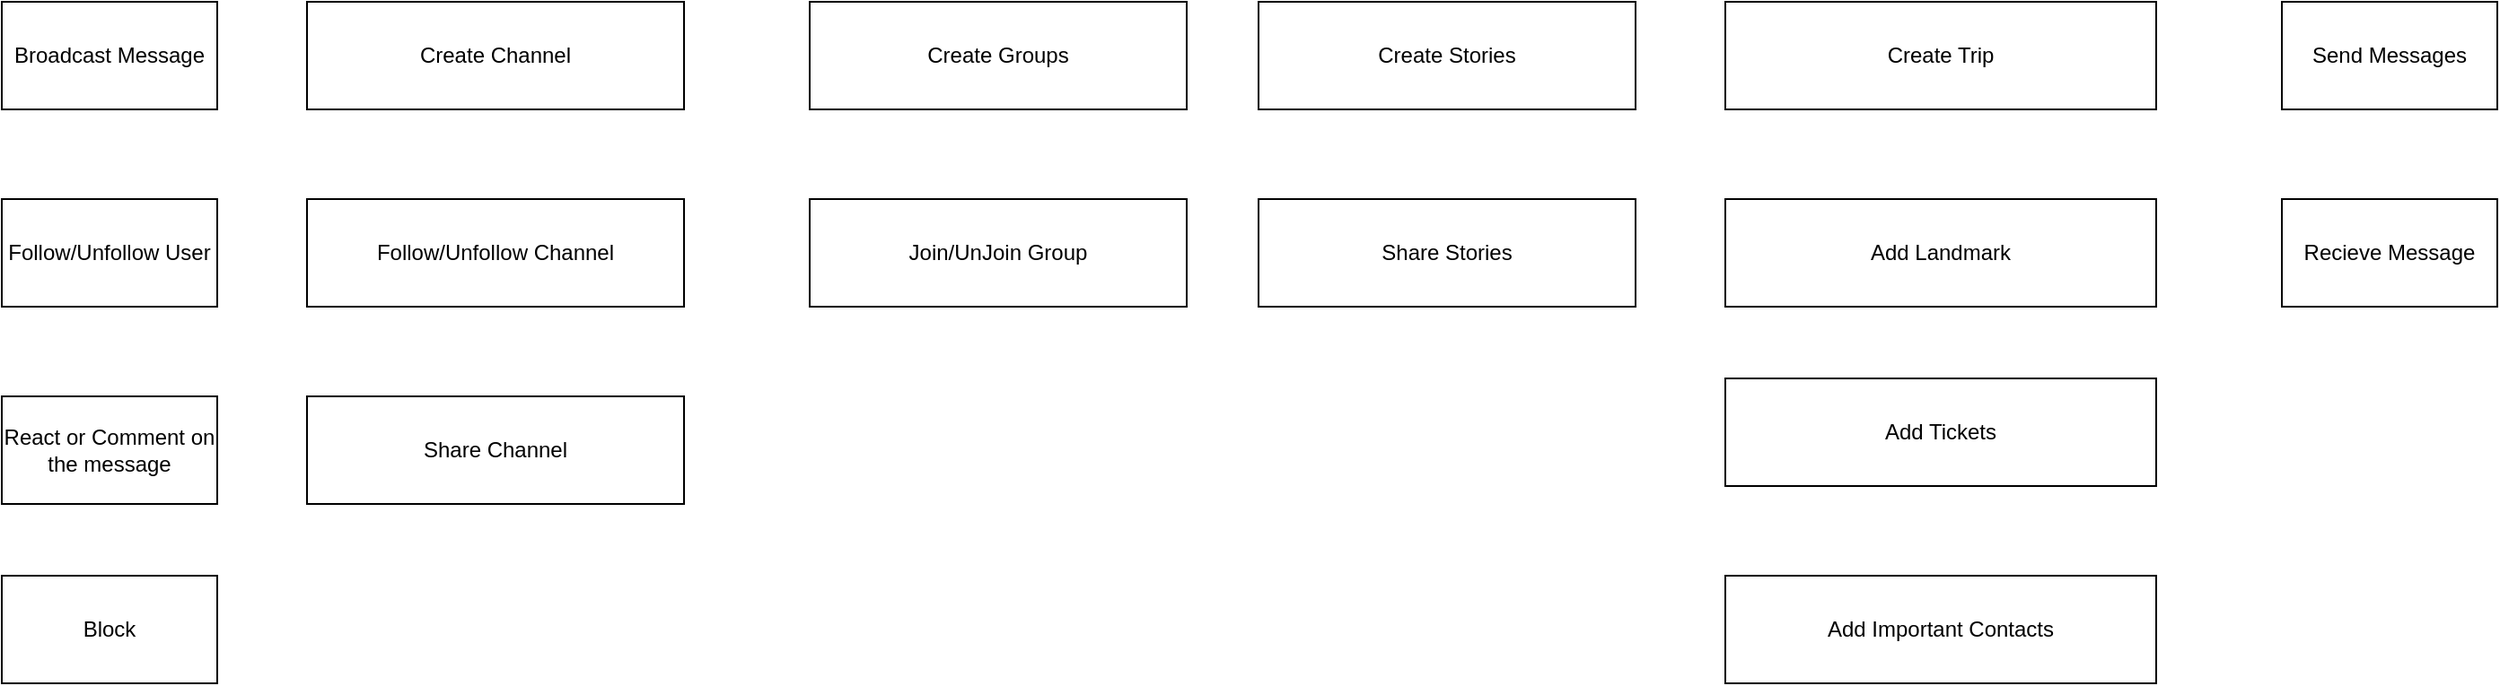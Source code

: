 <mxfile version="12.1.7" type="device" pages="4"><diagram id="RaRuAIpeZKj3o9UGNDBH" name="Features"><mxGraphModel dx="1599" dy="510" grid="1" gridSize="10" guides="1" tooltips="1" connect="1" arrows="1" fold="1" page="1" pageScale="1" pageWidth="827" pageHeight="1169" math="0" shadow="0"><root><mxCell id="0"/><mxCell id="1" parent="0"/><mxCell id="gQi61763hkcsDFj_0qXB-1" value="Create Channel" style="rounded=0;whiteSpace=wrap;html=1;" parent="1" vertex="1"><mxGeometry x="50" y="80" width="210" height="60" as="geometry"/></mxCell><mxCell id="gQi61763hkcsDFj_0qXB-2" value="Create Groups" style="rounded=0;whiteSpace=wrap;html=1;" parent="1" vertex="1"><mxGeometry x="330" y="80" width="210" height="60" as="geometry"/></mxCell><mxCell id="gQi61763hkcsDFj_0qXB-3" value="Create Stories" style="rounded=0;whiteSpace=wrap;html=1;" parent="1" vertex="1"><mxGeometry x="580" y="80" width="210" height="60" as="geometry"/></mxCell><mxCell id="gQi61763hkcsDFj_0qXB-4" value="Follow/Unfollow Channel" style="rounded=0;whiteSpace=wrap;html=1;" parent="1" vertex="1"><mxGeometry x="50" y="190" width="210" height="60" as="geometry"/></mxCell><mxCell id="gQi61763hkcsDFj_0qXB-5" value="Join/UnJoin Group" style="rounded=0;whiteSpace=wrap;html=1;" parent="1" vertex="1"><mxGeometry x="330" y="190" width="210" height="60" as="geometry"/></mxCell><mxCell id="gQi61763hkcsDFj_0qXB-6" value="Share Channel" style="rounded=0;whiteSpace=wrap;html=1;" parent="1" vertex="1"><mxGeometry x="50" y="300" width="210" height="60" as="geometry"/></mxCell><mxCell id="gQi61763hkcsDFj_0qXB-8" value="Share Stories" style="rounded=0;whiteSpace=wrap;html=1;" parent="1" vertex="1"><mxGeometry x="580" y="190" width="210" height="60" as="geometry"/></mxCell><mxCell id="gQi61763hkcsDFj_0qXB-9" value="Create Trip" style="rounded=0;whiteSpace=wrap;html=1;" parent="1" vertex="1"><mxGeometry x="840" y="80" width="240" height="60" as="geometry"/></mxCell><mxCell id="gQi61763hkcsDFj_0qXB-10" value="Add Landmark" style="rounded=0;whiteSpace=wrap;html=1;" parent="1" vertex="1"><mxGeometry x="840" y="190" width="240" height="60" as="geometry"/></mxCell><mxCell id="gQi61763hkcsDFj_0qXB-11" value="Add Tickets" style="rounded=0;whiteSpace=wrap;html=1;" parent="1" vertex="1"><mxGeometry x="840" y="290" width="240" height="60" as="geometry"/></mxCell><mxCell id="gQi61763hkcsDFj_0qXB-12" value="Add Important Contacts" style="rounded=0;whiteSpace=wrap;html=1;" parent="1" vertex="1"><mxGeometry x="840" y="400" width="240" height="60" as="geometry"/></mxCell><mxCell id="gQi61763hkcsDFj_0qXB-13" value="Send Messages" style="rounded=0;whiteSpace=wrap;html=1;" parent="1" vertex="1"><mxGeometry x="1150" y="80" width="120" height="60" as="geometry"/></mxCell><mxCell id="gQi61763hkcsDFj_0qXB-14" value="Recieve Message" style="rounded=0;whiteSpace=wrap;html=1;" parent="1" vertex="1"><mxGeometry x="1150" y="190" width="120" height="60" as="geometry"/></mxCell><mxCell id="gQi61763hkcsDFj_0qXB-15" value="Broadcast Message" style="rounded=0;whiteSpace=wrap;html=1;" parent="1" vertex="1"><mxGeometry x="-120" y="80" width="120" height="60" as="geometry"/></mxCell><mxCell id="gQi61763hkcsDFj_0qXB-16" value="Follow/Unfollow User" style="rounded=0;whiteSpace=wrap;html=1;" parent="1" vertex="1"><mxGeometry x="-120" y="190" width="120" height="60" as="geometry"/></mxCell><mxCell id="gQi61763hkcsDFj_0qXB-17" value="React or Comment on the message" style="rounded=0;whiteSpace=wrap;html=1;" parent="1" vertex="1"><mxGeometry x="-120" y="300" width="120" height="60" as="geometry"/></mxCell><mxCell id="gQi61763hkcsDFj_0qXB-18" value="Block" style="rounded=0;whiteSpace=wrap;html=1;" parent="1" vertex="1"><mxGeometry x="-120" y="400" width="120" height="60" as="geometry"/></mxCell></root></mxGraphModel></diagram><diagram id="Rmj81wEeRshFQwDmPRhR" name="HomePage"><mxGraphModel dx="772" dy="510" grid="1" gridSize="10" guides="1" tooltips="1" connect="1" arrows="1" fold="1" page="1" pageScale="1" pageWidth="827" pageHeight="1169" math="0" shadow="0"><root><mxCell id="oJxJWYIH6zs54T8CCSrh-0"/><mxCell id="oJxJWYIH6zs54T8CCSrh-1" parent="oJxJWYIH6zs54T8CCSrh-0"/><mxCell id="GY8wtrhNGbNGX_pErzIz-5" value="" style="rounded=0;whiteSpace=wrap;html=1;" parent="oJxJWYIH6zs54T8CCSrh-1" vertex="1"><mxGeometry x="80" y="40" width="600" height="380" as="geometry"/></mxCell><mxCell id="GY8wtrhNGbNGX_pErzIz-6" value="" style="rounded=0;whiteSpace=wrap;html=1;" parent="oJxJWYIH6zs54T8CCSrh-1" vertex="1"><mxGeometry x="80" y="40" width="600" height="60" as="geometry"/></mxCell><mxCell id="GY8wtrhNGbNGX_pErzIz-7" value="" style="rounded=0;whiteSpace=wrap;html=1;" parent="oJxJWYIH6zs54T8CCSrh-1" vertex="1"><mxGeometry x="100" y="150" width="280" height="220" as="geometry"/></mxCell><mxCell id="GY8wtrhNGbNGX_pErzIz-8" value="" style="rounded=0;whiteSpace=wrap;html=1;" parent="oJxJWYIH6zs54T8CCSrh-1" vertex="1"><mxGeometry x="390" y="150" width="280" height="220" as="geometry"/></mxCell><mxCell id="GY8wtrhNGbNGX_pErzIz-9" value="Enter Username" style="rounded=0;whiteSpace=wrap;html=1;" parent="oJxJWYIH6zs54T8CCSrh-1" vertex="1"><mxGeometry x="440" y="200" width="200" height="40" as="geometry"/></mxCell><mxCell id="GY8wtrhNGbNGX_pErzIz-10" value="Password" style="rounded=0;whiteSpace=wrap;html=1;" parent="oJxJWYIH6zs54T8CCSrh-1" vertex="1"><mxGeometry x="440" y="260" width="200" height="30" as="geometry"/></mxCell><mxCell id="GY8wtrhNGbNGX_pErzIz-11" value="Login" style="rounded=0;whiteSpace=wrap;html=1;" parent="oJxJWYIH6zs54T8CCSrh-1" vertex="1"><mxGeometry x="440" y="310" width="120" height="30" as="geometry"/></mxCell><mxCell id="GY8wtrhNGbNGX_pErzIz-12" value="Signup" style="text;html=1;strokeColor=none;fillColor=none;align=center;verticalAlign=middle;whiteSpace=wrap;rounded=0;" parent="oJxJWYIH6zs54T8CCSrh-1" vertex="1"><mxGeometry x="600" y="315" width="40" height="20" as="geometry"/></mxCell><mxCell id="GY8wtrhNGbNGX_pErzIz-13" value="" style="rounded=0;whiteSpace=wrap;html=1;" parent="oJxJWYIH6zs54T8CCSrh-1" vertex="1"><mxGeometry x="80" y="480" width="600" height="480" as="geometry"/></mxCell><mxCell id="GY8wtrhNGbNGX_pErzIz-14" value="" style="rounded=0;whiteSpace=wrap;html=1;" parent="oJxJWYIH6zs54T8CCSrh-1" vertex="1"><mxGeometry x="80" y="480" width="600" height="60" as="geometry"/></mxCell><mxCell id="GY8wtrhNGbNGX_pErzIz-15" value="" style="rounded=0;whiteSpace=wrap;html=1;" parent="oJxJWYIH6zs54T8CCSrh-1" vertex="1"><mxGeometry x="180" y="560" width="390" height="380" as="geometry"/></mxCell><mxCell id="GY8wtrhNGbNGX_pErzIz-16" value="username" style="rounded=0;whiteSpace=wrap;html=1;" parent="oJxJWYIH6zs54T8CCSrh-1" vertex="1"><mxGeometry x="290" y="584" width="200" height="30" as="geometry"/></mxCell><mxCell id="GY8wtrhNGbNGX_pErzIz-17" value="display name" style="rounded=0;whiteSpace=wrap;html=1;" parent="oJxJWYIH6zs54T8CCSrh-1" vertex="1"><mxGeometry x="290" y="630" width="200" height="30" as="geometry"/></mxCell><mxCell id="GY8wtrhNGbNGX_pErzIz-18" value="email" style="rounded=0;whiteSpace=wrap;html=1;" parent="oJxJWYIH6zs54T8CCSrh-1" vertex="1"><mxGeometry x="290" y="680" width="210" height="30" as="geometry"/></mxCell><mxCell id="GY8wtrhNGbNGX_pErzIz-19" value="Phone" style="rounded=0;whiteSpace=wrap;html=1;" parent="oJxJWYIH6zs54T8CCSrh-1" vertex="1"><mxGeometry x="290" y="730" width="210" height="30" as="geometry"/></mxCell><mxCell id="GY8wtrhNGbNGX_pErzIz-20" value="Country" style="rounded=0;whiteSpace=wrap;html=1;" parent="oJxJWYIH6zs54T8CCSrh-1" vertex="1"><mxGeometry x="290" y="780" width="220" height="30" as="geometry"/></mxCell><mxCell id="GY8wtrhNGbNGX_pErzIz-22" value="signup" style="rounded=0;whiteSpace=wrap;html=1;" parent="oJxJWYIH6zs54T8CCSrh-1" vertex="1"><mxGeometry x="290" y="850" width="200" height="30" as="geometry"/></mxCell></root></mxGraphModel></diagram><diagram id="E13s5AXhLsi7SxpcvtDZ" name="Profile"><mxGraphModel dx="772" dy="510" grid="1" gridSize="10" guides="1" tooltips="1" connect="1" arrows="1" fold="1" page="1" pageScale="1" pageWidth="827" pageHeight="1169" math="0" shadow="0"><root><mxCell id="gNdEwomCNqULn3Lfd23C-0"/><mxCell id="gNdEwomCNqULn3Lfd23C-1" parent="gNdEwomCNqULn3Lfd23C-0"/><mxCell id="mtOppr-dsziXRaQIG3KJ-0" value="" style="rounded=0;whiteSpace=wrap;html=1;" parent="gNdEwomCNqULn3Lfd23C-1" vertex="1"><mxGeometry x="80" y="40" width="590" height="410" as="geometry"/></mxCell><mxCell id="mtOppr-dsziXRaQIG3KJ-1" value="" style="rounded=0;whiteSpace=wrap;html=1;" parent="gNdEwomCNqULn3Lfd23C-1" vertex="1"><mxGeometry x="80" y="40" width="590" height="80" as="geometry"/></mxCell><mxCell id="mtOppr-dsziXRaQIG3KJ-2" value="" style="rounded=0;whiteSpace=wrap;html=1;" parent="gNdEwomCNqULn3Lfd23C-1" vertex="1"><mxGeometry x="110" y="145" width="310" height="100" as="geometry"/></mxCell><mxCell id="mtOppr-dsziXRaQIG3KJ-3" value="" style="rounded=0;whiteSpace=wrap;html=1;" parent="gNdEwomCNqULn3Lfd23C-1" vertex="1"><mxGeometry x="110" y="270" width="530" height="160" as="geometry"/></mxCell></root></mxGraphModel></diagram><diagram id="Cz9B_yNCf61NmtC5mkOq" name="AppFlowBlog"><mxGraphModel dx="1599" dy="510" grid="1" gridSize="10" guides="1" tooltips="1" connect="1" arrows="1" fold="1" page="1" pageScale="1" pageWidth="827" pageHeight="1169" math="0" shadow="0"><root><mxCell id="uto4wsG9_v-FKO9_k2mq-0"/><mxCell id="uto4wsG9_v-FKO9_k2mq-1" parent="uto4wsG9_v-FKO9_k2mq-0"/><mxCell id="rVgKYAulfEg3f_Lm2XiV-1" value="Mongo" style="shape=cylinder;whiteSpace=wrap;html=1;boundedLbl=1;backgroundOutline=1;" vertex="1" parent="uto4wsG9_v-FKO9_k2mq-1"><mxGeometry x="660" y="280" width="60" height="80" as="geometry"/></mxCell><mxCell id="eAuXbNrhqZ0EMu1pEYTt-3" style="edgeStyle=orthogonalEdgeStyle;rounded=0;orthogonalLoop=1;jettySize=auto;html=1;exitX=0;exitY=0.5;exitDx=0;exitDy=0;" edge="1" parent="uto4wsG9_v-FKO9_k2mq-1" source="eAuXbNrhqZ0EMu1pEYTt-0" target="rVgKYAulfEg3f_Lm2XiV-1"><mxGeometry relative="1" as="geometry"/></mxCell><mxCell id="eAuXbNrhqZ0EMu1pEYTt-0" value="Models" style="rounded=0;whiteSpace=wrap;html=1;" vertex="1" parent="uto4wsG9_v-FKO9_k2mq-1"><mxGeometry x="765" y="150" width="120" height="360" as="geometry"/></mxCell><mxCell id="B16D5G_6usve6rJempDR-0" value="blog" style="rounded=0;whiteSpace=wrap;html=1;" vertex="1" parent="uto4wsG9_v-FKO9_k2mq-1"><mxGeometry x="788" y="380" width="80" height="30" as="geometry"/></mxCell><mxCell id="rVgKYAulfEg3f_Lm2XiV-2" value="user" style="rounded=0;whiteSpace=wrap;html=1;" vertex="1" parent="uto4wsG9_v-FKO9_k2mq-1"><mxGeometry x="788" y="210" width="80" height="30" as="geometry"/></mxCell><mxCell id="T9BiBSxC6xb8FeL1GLqg-4" style="edgeStyle=orthogonalEdgeStyle;rounded=0;orthogonalLoop=1;jettySize=auto;html=1;entryX=0;entryY=0.5;entryDx=0;entryDy=0;exitX=1.015;exitY=0.459;exitDx=0;exitDy=0;exitPerimeter=0;" edge="1" parent="uto4wsG9_v-FKO9_k2mq-1" source="eAuXbNrhqZ0EMu1pEYTt-4" target="rVgKYAulfEg3f_Lm2XiV-1"><mxGeometry relative="1" as="geometry"/></mxCell><mxCell id="eAuXbNrhqZ0EMu1pEYTt-4" value="Middlewares" style="rounded=0;whiteSpace=wrap;html=1;" vertex="1" parent="uto4wsG9_v-FKO9_k2mq-1"><mxGeometry x="380" y="150" width="200" height="370" as="geometry"/></mxCell><mxCell id="T9BiBSxC6xb8FeL1GLqg-0" value="auth" style="rounded=0;whiteSpace=wrap;html=1;" vertex="1" parent="uto4wsG9_v-FKO9_k2mq-1"><mxGeometry x="410" y="180" width="120" height="30" as="geometry"/></mxCell><mxCell id="T9BiBSxC6xb8FeL1GLqg-1" value="CRUD User" style="rounded=0;whiteSpace=wrap;html=1;" vertex="1" parent="uto4wsG9_v-FKO9_k2mq-1"><mxGeometry x="410" y="250" width="120" height="30" as="geometry"/></mxCell><mxCell id="T9BiBSxC6xb8FeL1GLqg-2" value="CRUD Blog" style="rounded=0;whiteSpace=wrap;html=1;" vertex="1" parent="uto4wsG9_v-FKO9_k2mq-1"><mxGeometry x="410" y="380" width="120" height="30" as="geometry"/></mxCell><mxCell id="T9BiBSxC6xb8FeL1GLqg-3" value="Encryption" style="rounded=0;whiteSpace=wrap;html=1;" vertex="1" parent="uto4wsG9_v-FKO9_k2mq-1"><mxGeometry x="410" y="440" width="120" height="30" as="geometry"/></mxCell><mxCell id="T9BiBSxC6xb8FeL1GLqg-7" style="edgeStyle=orthogonalEdgeStyle;rounded=0;orthogonalLoop=1;jettySize=auto;html=1;exitX=1;exitY=0.5;exitDx=0;exitDy=0;entryX=0;entryY=0.5;entryDx=0;entryDy=0;" edge="1" parent="uto4wsG9_v-FKO9_k2mq-1" source="T9BiBSxC6xb8FeL1GLqg-5" target="eAuXbNrhqZ0EMu1pEYTt-4"><mxGeometry relative="1" as="geometry"/></mxCell><mxCell id="T9BiBSxC6xb8FeL1GLqg-20" style="edgeStyle=orthogonalEdgeStyle;rounded=0;orthogonalLoop=1;jettySize=auto;html=1;exitX=0;exitY=0.75;exitDx=0;exitDy=0;" edge="1" parent="uto4wsG9_v-FKO9_k2mq-1" source="T9BiBSxC6xb8FeL1GLqg-5" target="T9BiBSxC6xb8FeL1GLqg-12"><mxGeometry relative="1" as="geometry"/></mxCell><mxCell id="T9BiBSxC6xb8FeL1GLqg-5" value="Routes" style="rounded=0;whiteSpace=wrap;html=1;" vertex="1" parent="uto4wsG9_v-FKO9_k2mq-1"><mxGeometry x="100" y="150" width="190" height="370" as="geometry"/></mxCell><mxCell id="T9BiBSxC6xb8FeL1GLqg-6" value="login" style="rounded=0;whiteSpace=wrap;html=1;" vertex="1" parent="uto4wsG9_v-FKO9_k2mq-1"><mxGeometry x="130" y="180" width="120" height="30" as="geometry"/></mxCell><mxCell id="T9BiBSxC6xb8FeL1GLqg-8" value="signup" style="rounded=0;whiteSpace=wrap;html=1;" vertex="1" parent="uto4wsG9_v-FKO9_k2mq-1"><mxGeometry x="130" y="235" width="120" height="35" as="geometry"/></mxCell><mxCell id="T9BiBSxC6xb8FeL1GLqg-9" value="user" style="rounded=0;whiteSpace=wrap;html=1;" vertex="1" parent="uto4wsG9_v-FKO9_k2mq-1"><mxGeometry x="130" y="290" width="120" height="30" as="geometry"/></mxCell><mxCell id="T9BiBSxC6xb8FeL1GLqg-10" value="followers" style="rounded=0;whiteSpace=wrap;html=1;" vertex="1" parent="uto4wsG9_v-FKO9_k2mq-1"><mxGeometry x="130" y="360" width="120" height="30" as="geometry"/></mxCell><mxCell id="T9BiBSxC6xb8FeL1GLqg-11" value="blogs" style="rounded=0;whiteSpace=wrap;html=1;" vertex="1" parent="uto4wsG9_v-FKO9_k2mq-1"><mxGeometry x="130" y="420" width="120" height="30" as="geometry"/></mxCell><mxCell id="T9BiBSxC6xb8FeL1GLqg-16" style="edgeStyle=orthogonalEdgeStyle;rounded=0;orthogonalLoop=1;jettySize=auto;html=1;exitX=0;exitY=0.5;exitDx=0;exitDy=0;entryX=0.992;entryY=0.722;entryDx=0;entryDy=0;entryPerimeter=0;" edge="1" parent="uto4wsG9_v-FKO9_k2mq-1" source="T9BiBSxC6xb8FeL1GLqg-12" target="T9BiBSxC6xb8FeL1GLqg-15"><mxGeometry relative="1" as="geometry"/></mxCell><mxCell id="T9BiBSxC6xb8FeL1GLqg-19" style="edgeStyle=orthogonalEdgeStyle;rounded=0;orthogonalLoop=1;jettySize=auto;html=1;exitX=1;exitY=0.25;exitDx=0;exitDy=0;entryX=0;entryY=0.581;entryDx=0;entryDy=0;entryPerimeter=0;" edge="1" parent="uto4wsG9_v-FKO9_k2mq-1" source="T9BiBSxC6xb8FeL1GLqg-12" target="T9BiBSxC6xb8FeL1GLqg-5"><mxGeometry relative="1" as="geometry"/></mxCell><mxCell id="T9BiBSxC6xb8FeL1GLqg-12" value="Rendering Engine" style="rounded=0;whiteSpace=wrap;html=1;" vertex="1" parent="uto4wsG9_v-FKO9_k2mq-1"><mxGeometry x="-150" y="325" width="120" height="190" as="geometry"/></mxCell><mxCell id="T9BiBSxC6xb8FeL1GLqg-17" style="edgeStyle=orthogonalEdgeStyle;rounded=0;orthogonalLoop=1;jettySize=auto;html=1;exitX=1;exitY=0.5;exitDx=0;exitDy=0;entryX=0;entryY=0.079;entryDx=0;entryDy=0;entryPerimeter=0;" edge="1" parent="uto4wsG9_v-FKO9_k2mq-1" source="T9BiBSxC6xb8FeL1GLqg-15" target="T9BiBSxC6xb8FeL1GLqg-12"><mxGeometry relative="1" as="geometry"/></mxCell><mxCell id="T9BiBSxC6xb8FeL1GLqg-15" value="UI" style="rounded=0;whiteSpace=wrap;html=1;" vertex="1" parent="uto4wsG9_v-FKO9_k2mq-1"><mxGeometry x="-380" y="160" width="120" height="360" as="geometry"/></mxCell></root></mxGraphModel></diagram></mxfile>